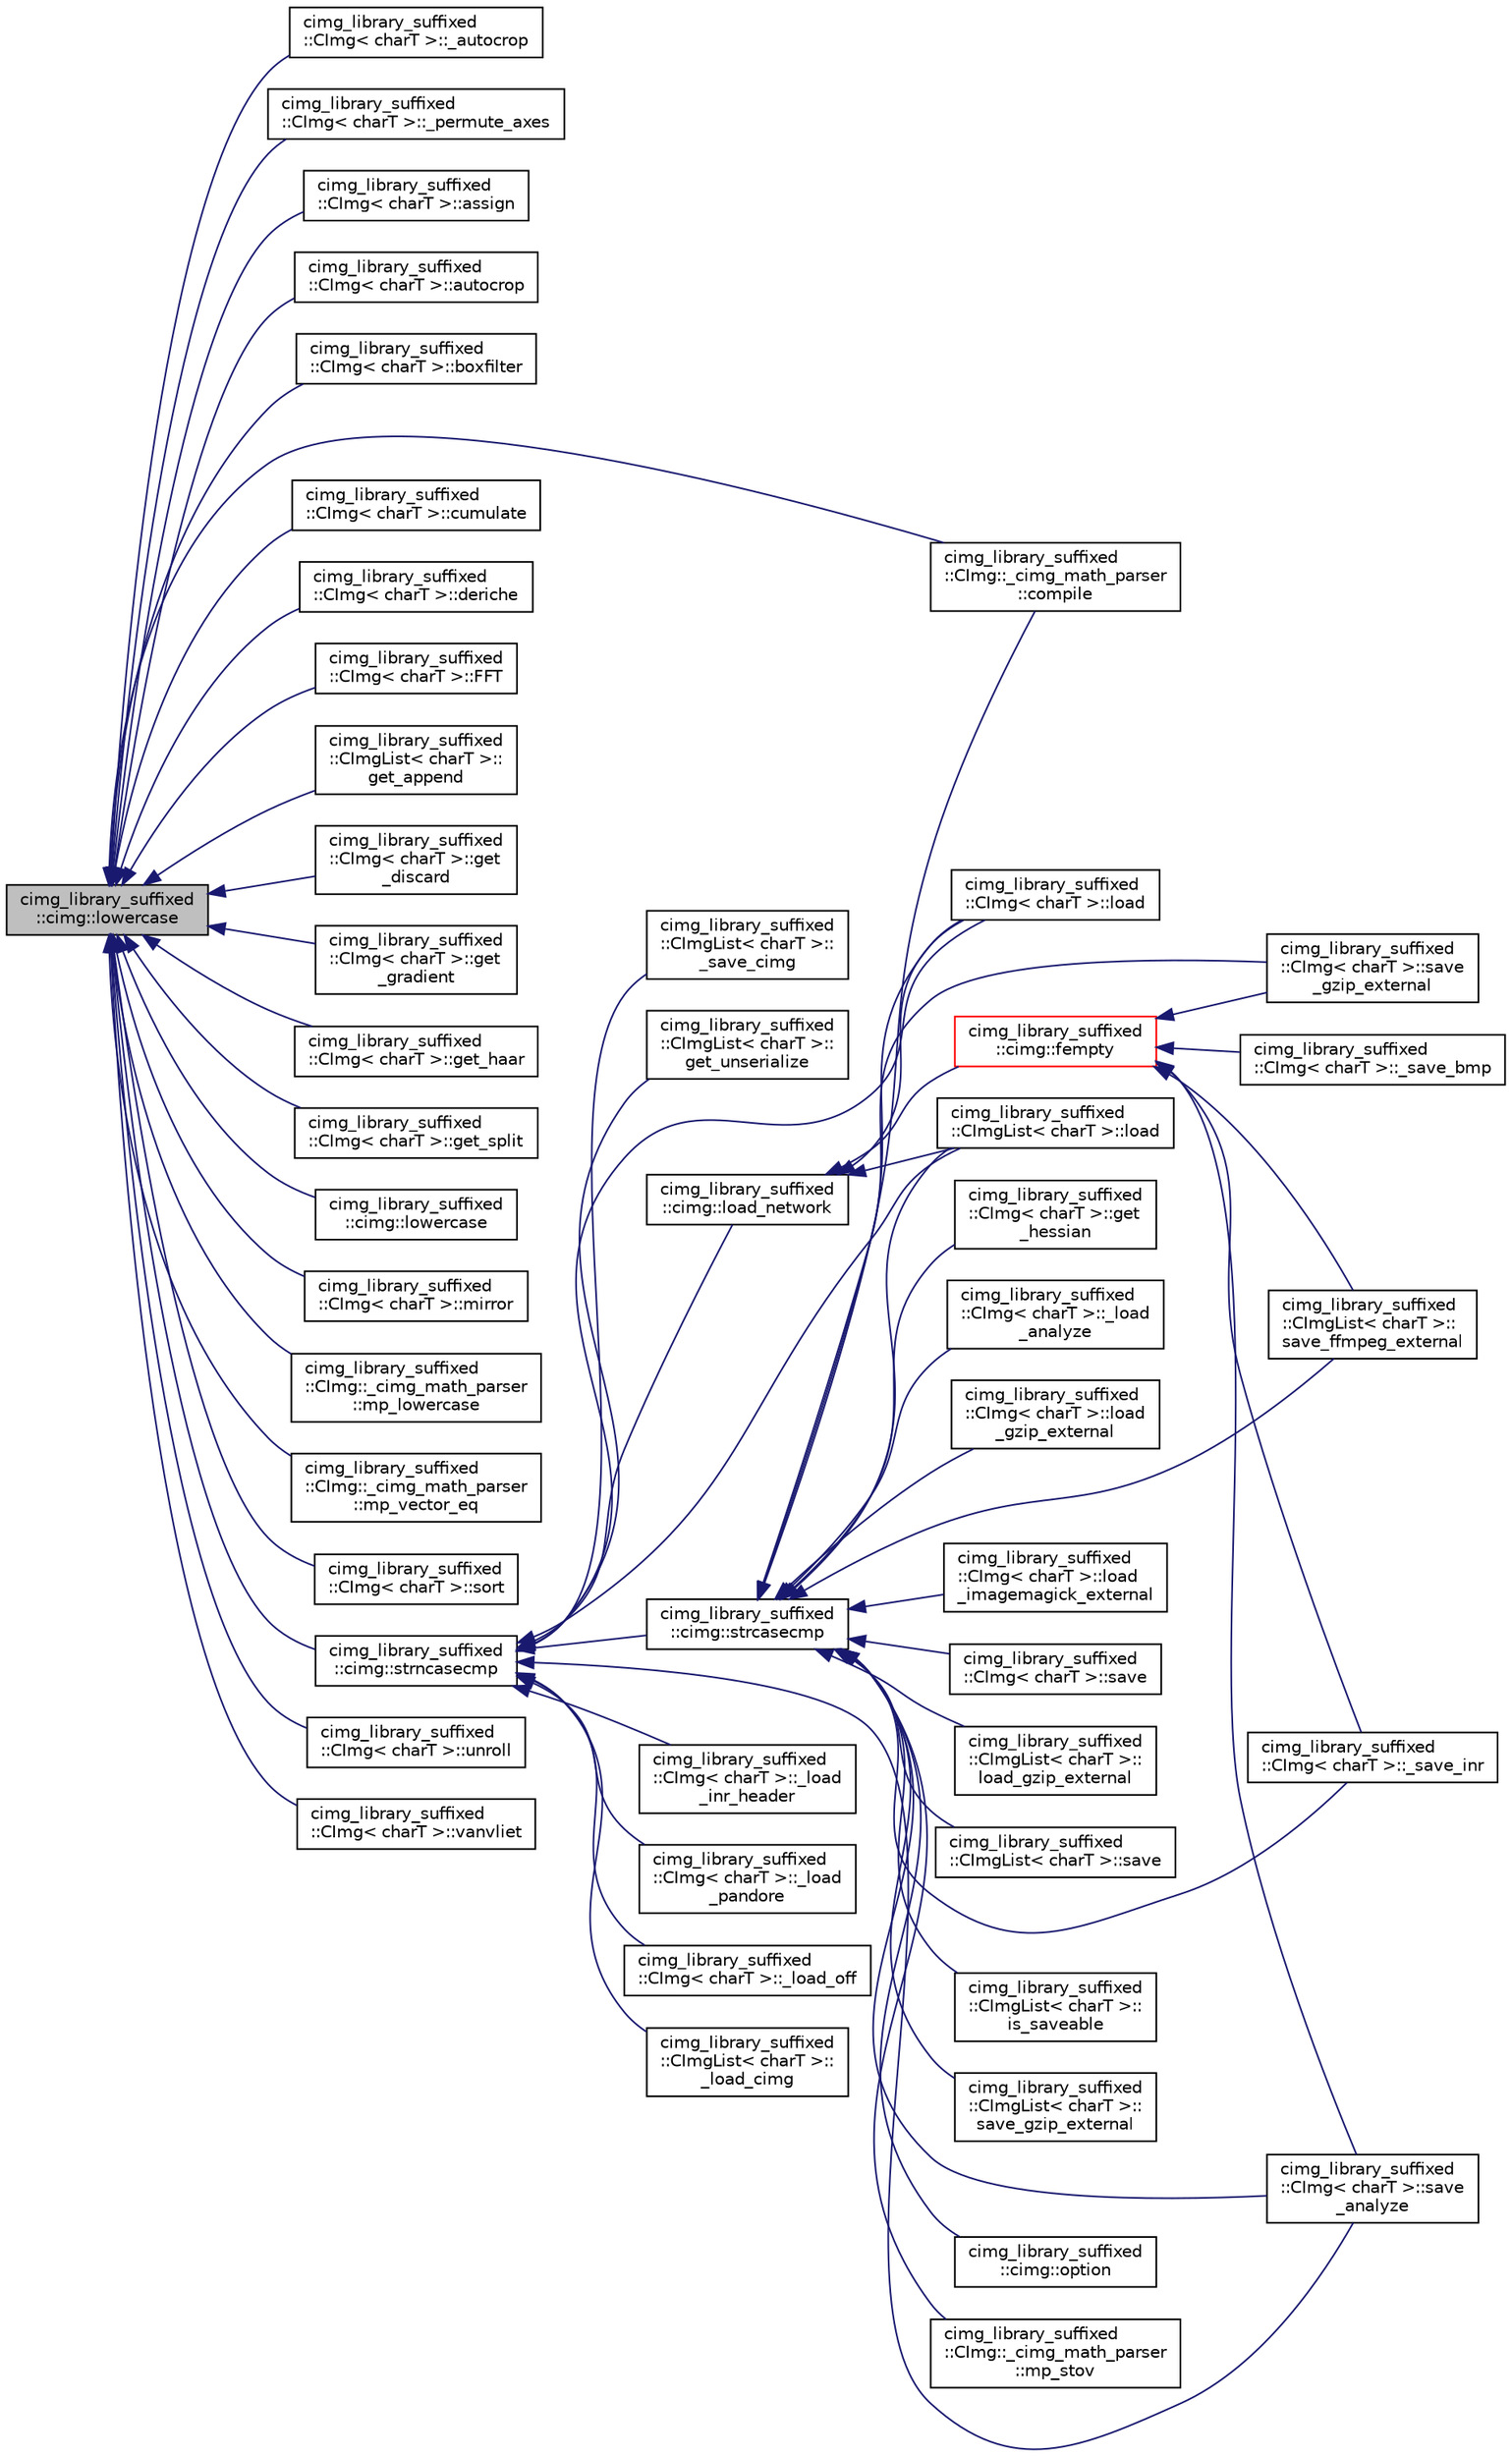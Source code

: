 digraph "cimg_library_suffixed::cimg::lowercase"
{
 // INTERACTIVE_SVG=YES
  edge [fontname="Helvetica",fontsize="10",labelfontname="Helvetica",labelfontsize="10"];
  node [fontname="Helvetica",fontsize="10",shape=record];
  rankdir="LR";
  Node2050 [label="cimg_library_suffixed\l::cimg::lowercase",height=0.2,width=0.4,color="black", fillcolor="grey75", style="filled", fontcolor="black"];
  Node2050 -> Node2051 [dir="back",color="midnightblue",fontsize="10",style="solid",fontname="Helvetica"];
  Node2051 [label="cimg_library_suffixed\l::CImg\< charT \>::_autocrop",height=0.2,width=0.4,color="black", fillcolor="white", style="filled",URL="$structcimg__library__suffixed_1_1_c_img.html#aae8939e2e5bc8659ce6f002d464fa2d9"];
  Node2050 -> Node2052 [dir="back",color="midnightblue",fontsize="10",style="solid",fontname="Helvetica"];
  Node2052 [label="cimg_library_suffixed\l::CImg\< charT \>::_permute_axes",height=0.2,width=0.4,color="black", fillcolor="white", style="filled",URL="$structcimg__library__suffixed_1_1_c_img.html#a1551edf0394cc90c537bc752de77d66f"];
  Node2050 -> Node2053 [dir="back",color="midnightblue",fontsize="10",style="solid",fontname="Helvetica"];
  Node2053 [label="cimg_library_suffixed\l::CImg\< charT \>::assign",height=0.2,width=0.4,color="black", fillcolor="white", style="filled",URL="$structcimg__library__suffixed_1_1_c_img.html#a7ddb81632332a6f0964de86f6f6bf886",tooltip="Construct image with dimensions borrowed from another image . "];
  Node2050 -> Node2054 [dir="back",color="midnightblue",fontsize="10",style="solid",fontname="Helvetica"];
  Node2054 [label="cimg_library_suffixed\l::CImg\< charT \>::autocrop",height=0.2,width=0.4,color="black", fillcolor="white", style="filled",URL="$structcimg__library__suffixed_1_1_c_img.html#aaf8720432f526c0e8860461f970c0e50",tooltip="Autocrop image region, regarding the specified background value. "];
  Node2050 -> Node2055 [dir="back",color="midnightblue",fontsize="10",style="solid",fontname="Helvetica"];
  Node2055 [label="cimg_library_suffixed\l::CImg\< charT \>::boxfilter",height=0.2,width=0.4,color="black", fillcolor="white", style="filled",URL="$structcimg__library__suffixed_1_1_c_img.html#ad6285cbf751b157bee0ab1701e6f180d"];
  Node2050 -> Node2056 [dir="back",color="midnightblue",fontsize="10",style="solid",fontname="Helvetica"];
  Node2056 [label="cimg_library_suffixed\l::CImg::_cimg_math_parser\l::compile",height=0.2,width=0.4,color="black", fillcolor="white", style="filled",URL="$structcimg__library__suffixed_1_1_c_img_1_1__cimg__math__parser.html#a318c44c5d1f4f0114355f37ace87a4ae"];
  Node2050 -> Node2057 [dir="back",color="midnightblue",fontsize="10",style="solid",fontname="Helvetica"];
  Node2057 [label="cimg_library_suffixed\l::CImg\< charT \>::cumulate",height=0.2,width=0.4,color="black", fillcolor="white", style="filled",URL="$structcimg__library__suffixed_1_1_c_img.html#a55a18bd0bcbaabae50ee76c83ec04452",tooltip="Cumulate image values, optionally along specified axis. "];
  Node2050 -> Node2058 [dir="back",color="midnightblue",fontsize="10",style="solid",fontname="Helvetica"];
  Node2058 [label="cimg_library_suffixed\l::CImg\< charT \>::deriche",height=0.2,width=0.4,color="black", fillcolor="white", style="filled",URL="$structcimg__library__suffixed_1_1_c_img.html#a1f9c44f6a4577ee414419394aa34d4ac",tooltip="Apply recursive Deriche filter. "];
  Node2050 -> Node2059 [dir="back",color="midnightblue",fontsize="10",style="solid",fontname="Helvetica"];
  Node2059 [label="cimg_library_suffixed\l::CImg\< charT \>::FFT",height=0.2,width=0.4,color="black", fillcolor="white", style="filled",URL="$structcimg__library__suffixed_1_1_c_img.html#abf1763dd0cf132f59147662022feb791",tooltip="Compute 1d Fast Fourier Transform, along a specified axis. "];
  Node2050 -> Node2060 [dir="back",color="midnightblue",fontsize="10",style="solid",fontname="Helvetica"];
  Node2060 [label="cimg_library_suffixed\l::CImgList\< charT \>::\lget_append",height=0.2,width=0.4,color="black", fillcolor="white", style="filled",URL="$structcimg__library__suffixed_1_1_c_img_list.html#a0742de5c028207997d91cd6599262ef9",tooltip="Return a single image which is the appending of all images of the current CImgList instance..."];
  Node2050 -> Node2061 [dir="back",color="midnightblue",fontsize="10",style="solid",fontname="Helvetica"];
  Node2061 [label="cimg_library_suffixed\l::CImg\< charT \>::get\l_discard",height=0.2,width=0.4,color="black", fillcolor="white", style="filled",URL="$structcimg__library__suffixed_1_1_c_img.html#a158d3e9bd97132548046647db70e0fc5"];
  Node2050 -> Node2062 [dir="back",color="midnightblue",fontsize="10",style="solid",fontname="Helvetica"];
  Node2062 [label="cimg_library_suffixed\l::CImg\< charT \>::get\l_gradient",height=0.2,width=0.4,color="black", fillcolor="white", style="filled",URL="$structcimg__library__suffixed_1_1_c_img.html#a0b91d1efa631f475b09ff573a0dd69a4",tooltip="Return image gradient. "];
  Node2050 -> Node2063 [dir="back",color="midnightblue",fontsize="10",style="solid",fontname="Helvetica"];
  Node2063 [label="cimg_library_suffixed\l::CImg\< charT \>::get_haar",height=0.2,width=0.4,color="black", fillcolor="white", style="filled",URL="$structcimg__library__suffixed_1_1_c_img.html#a35d89112cc5ff251f8b134209cd222f0",tooltip="Compute Haar multiscale wavelet transform . "];
  Node2050 -> Node2064 [dir="back",color="midnightblue",fontsize="10",style="solid",fontname="Helvetica"];
  Node2064 [label="cimg_library_suffixed\l::CImg\< charT \>::get_split",height=0.2,width=0.4,color="black", fillcolor="white", style="filled",URL="$structcimg__library__suffixed_1_1_c_img.html#acae5385f7b2692787b1c50fa1663e587",tooltip="Split image into a list along specified axis. "];
  Node2050 -> Node2065 [dir="back",color="midnightblue",fontsize="10",style="solid",fontname="Helvetica"];
  Node2065 [label="cimg_library_suffixed\l::cimg::lowercase",height=0.2,width=0.4,color="black", fillcolor="white", style="filled",URL="$namespacecimg__library__suffixed_1_1cimg.html#a633cb3df73dfa78f43ffa2679bd1ebb8",tooltip="Convert C-string to lower case. "];
  Node2050 -> Node2066 [dir="back",color="midnightblue",fontsize="10",style="solid",fontname="Helvetica"];
  Node2066 [label="cimg_library_suffixed\l::CImg\< charT \>::mirror",height=0.2,width=0.4,color="black", fillcolor="white", style="filled",URL="$structcimg__library__suffixed_1_1_c_img.html#aba098a4646f2ada631038ff5ee938df8",tooltip="Mirror image content along specified axis. "];
  Node2050 -> Node2067 [dir="back",color="midnightblue",fontsize="10",style="solid",fontname="Helvetica"];
  Node2067 [label="cimg_library_suffixed\l::CImg::_cimg_math_parser\l::mp_lowercase",height=0.2,width=0.4,color="black", fillcolor="white", style="filled",URL="$structcimg__library__suffixed_1_1_c_img_1_1__cimg__math__parser.html#a962cb11c61df3b22e3c5ec751299ca43"];
  Node2050 -> Node2068 [dir="back",color="midnightblue",fontsize="10",style="solid",fontname="Helvetica"];
  Node2068 [label="cimg_library_suffixed\l::CImg::_cimg_math_parser\l::mp_vector_eq",height=0.2,width=0.4,color="black", fillcolor="white", style="filled",URL="$structcimg__library__suffixed_1_1_c_img_1_1__cimg__math__parser.html#a78fc804b5ce054c49d0109fefce3cfea"];
  Node2050 -> Node2069 [dir="back",color="midnightblue",fontsize="10",style="solid",fontname="Helvetica"];
  Node2069 [label="cimg_library_suffixed\l::CImg\< charT \>::sort",height=0.2,width=0.4,color="black", fillcolor="white", style="filled",URL="$structcimg__library__suffixed_1_1_c_img.html#aa5a7f39985713471c4289a68040242a6",tooltip="Sort pixel values. "];
  Node2050 -> Node2070 [dir="back",color="midnightblue",fontsize="10",style="solid",fontname="Helvetica"];
  Node2070 [label="cimg_library_suffixed\l::cimg::strncasecmp",height=0.2,width=0.4,color="black", fillcolor="white", style="filled",URL="$namespacecimg__library__suffixed_1_1cimg.html#a1304046a29511fe0a015173e46607229",tooltip="Compare the first l characters of two C-strings, ignoring the case. "];
  Node2070 -> Node2071 [dir="back",color="midnightblue",fontsize="10",style="solid",fontname="Helvetica"];
  Node2071 [label="cimg_library_suffixed\l::cimg::strcasecmp",height=0.2,width=0.4,color="black", fillcolor="white", style="filled",URL="$namespacecimg__library__suffixed_1_1cimg.html#a1c34609cc6fef6f5fe5ffb2f69ad7989",tooltip="Compare two C-strings, ignoring the case. "];
  Node2071 -> Node2072 [dir="back",color="midnightblue",fontsize="10",style="solid",fontname="Helvetica"];
  Node2072 [label="cimg_library_suffixed\l::cimg::option",height=0.2,width=0.4,color="black", fillcolor="white", style="filled",URL="$namespacecimg__library__suffixed_1_1cimg.html#ad4c8d06ea82d8a2d6a618c0d678bca79"];
  Node2071 -> Node2056 [dir="back",color="midnightblue",fontsize="10",style="solid",fontname="Helvetica"];
  Node2071 -> Node2073 [dir="back",color="midnightblue",fontsize="10",style="solid",fontname="Helvetica"];
  Node2073 [label="cimg_library_suffixed\l::CImg::_cimg_math_parser\l::mp_stov",height=0.2,width=0.4,color="black", fillcolor="white", style="filled",URL="$structcimg__library__suffixed_1_1_c_img_1_1__cimg__math__parser.html#aee12d443bb77c1a9e08f712491bf90c5"];
  Node2071 -> Node2074 [dir="back",color="midnightblue",fontsize="10",style="solid",fontname="Helvetica"];
  Node2074 [label="cimg_library_suffixed\l::CImg\< charT \>::get\l_hessian",height=0.2,width=0.4,color="black", fillcolor="white", style="filled",URL="$structcimg__library__suffixed_1_1_c_img.html#a4eb2ceb90169f0658337de1f5156fda5",tooltip="Return image hessian. "];
  Node2071 -> Node2075 [dir="back",color="midnightblue",fontsize="10",style="solid",fontname="Helvetica"];
  Node2075 [label="cimg_library_suffixed\l::CImg\< charT \>::load",height=0.2,width=0.4,color="black", fillcolor="white", style="filled",URL="$structcimg__library__suffixed_1_1_c_img.html#ae8353b28bfbc5c4421c7adfbb98fe32f",tooltip="Load image from a file. "];
  Node2071 -> Node2076 [dir="back",color="midnightblue",fontsize="10",style="solid",fontname="Helvetica"];
  Node2076 [label="cimg_library_suffixed\l::CImg\< charT \>::_load\l_analyze",height=0.2,width=0.4,color="black", fillcolor="white", style="filled",URL="$structcimg__library__suffixed_1_1_c_img.html#a01444df91267a5b4cb8105ac5886f12f"];
  Node2071 -> Node2077 [dir="back",color="midnightblue",fontsize="10",style="solid",fontname="Helvetica"];
  Node2077 [label="cimg_library_suffixed\l::CImg\< charT \>::load\l_gzip_external",height=0.2,width=0.4,color="black", fillcolor="white", style="filled",URL="$structcimg__library__suffixed_1_1_c_img.html#a1f1ef95d7faa4c2c7a72d3d347f30dad",tooltip="Load gzipped image file, using external tool &#39;gunzip&#39;. "];
  Node2071 -> Node2078 [dir="back",color="midnightblue",fontsize="10",style="solid",fontname="Helvetica"];
  Node2078 [label="cimg_library_suffixed\l::CImg\< charT \>::load\l_imagemagick_external",height=0.2,width=0.4,color="black", fillcolor="white", style="filled",URL="$structcimg__library__suffixed_1_1_c_img.html#a8278afa0b313d0f3465ef91dabdac549",tooltip="Load image using ImageMagick&#39;s external tool &#39;convert&#39;. "];
  Node2071 -> Node2079 [dir="back",color="midnightblue",fontsize="10",style="solid",fontname="Helvetica"];
  Node2079 [label="cimg_library_suffixed\l::CImg\< charT \>::save",height=0.2,width=0.4,color="black", fillcolor="white", style="filled",URL="$structcimg__library__suffixed_1_1_c_img.html#adb165b37ac226a1c73a96cb1b5827d2e",tooltip="Save image as a file. "];
  Node2071 -> Node2080 [dir="back",color="midnightblue",fontsize="10",style="solid",fontname="Helvetica"];
  Node2080 [label="cimg_library_suffixed\l::CImg\< charT \>::save\l_analyze",height=0.2,width=0.4,color="black", fillcolor="white", style="filled",URL="$structcimg__library__suffixed_1_1_c_img.html#a09711118d3b31870942e99adbefffed1",tooltip="Save image as an ANALYZE7.5 or NIFTI file. "];
  Node2071 -> Node2081 [dir="back",color="midnightblue",fontsize="10",style="solid",fontname="Helvetica"];
  Node2081 [label="cimg_library_suffixed\l::CImg\< charT \>::_save_inr",height=0.2,width=0.4,color="black", fillcolor="white", style="filled",URL="$structcimg__library__suffixed_1_1_c_img.html#aa29c8a2179f282535660800f9b9192e0"];
  Node2071 -> Node2082 [dir="back",color="midnightblue",fontsize="10",style="solid",fontname="Helvetica"];
  Node2082 [label="cimg_library_suffixed\l::CImg\< charT \>::save\l_gzip_external",height=0.2,width=0.4,color="black", fillcolor="white", style="filled",URL="$structcimg__library__suffixed_1_1_c_img.html#a53983bb4f1ebe2a817b68029b8c04cb1",tooltip="Save image using gzip external binary. "];
  Node2071 -> Node2083 [dir="back",color="midnightblue",fontsize="10",style="solid",fontname="Helvetica"];
  Node2083 [label="cimg_library_suffixed\l::CImgList\< charT \>::load",height=0.2,width=0.4,color="black", fillcolor="white", style="filled",URL="$structcimg__library__suffixed_1_1_c_img_list.html#a63bd67d8dd2301933df7decb4612916e",tooltip="Load a list from a file. "];
  Node2071 -> Node2084 [dir="back",color="midnightblue",fontsize="10",style="solid",fontname="Helvetica"];
  Node2084 [label="cimg_library_suffixed\l::CImgList\< charT \>::\lload_gzip_external",height=0.2,width=0.4,color="black", fillcolor="white", style="filled",URL="$structcimg__library__suffixed_1_1_c_img_list.html#aae55e9a79bf2f7e08108dd200f63bf2c",tooltip="Load a gzipped list, using external tool &#39;gunzip&#39;. "];
  Node2071 -> Node2085 [dir="back",color="midnightblue",fontsize="10",style="solid",fontname="Helvetica"];
  Node2085 [label="cimg_library_suffixed\l::CImgList\< charT \>::save",height=0.2,width=0.4,color="black", fillcolor="white", style="filled",URL="$structcimg__library__suffixed_1_1_c_img_list.html#a7186fe44f8d6ce58583e3177ff802445",tooltip="Save list into a file. "];
  Node2071 -> Node2086 [dir="back",color="midnightblue",fontsize="10",style="solid",fontname="Helvetica"];
  Node2086 [label="cimg_library_suffixed\l::CImgList\< charT \>::\lis_saveable",height=0.2,width=0.4,color="black", fillcolor="white", style="filled",URL="$structcimg__library__suffixed_1_1_c_img_list.html#ae6a86adfeb4cdeb99f58565a6a49784b",tooltip="Tell if an image list can be saved as one single file. "];
  Node2071 -> Node2087 [dir="back",color="midnightblue",fontsize="10",style="solid",fontname="Helvetica"];
  Node2087 [label="cimg_library_suffixed\l::CImgList\< charT \>::\lsave_gzip_external",height=0.2,width=0.4,color="black", fillcolor="white", style="filled",URL="$structcimg__library__suffixed_1_1_c_img_list.html#aad5afe8b913e276dd281255dd787b4ba",tooltip="Save list as a gzipped file, using external tool &#39;gzip&#39;. "];
  Node2071 -> Node2088 [dir="back",color="midnightblue",fontsize="10",style="solid",fontname="Helvetica"];
  Node2088 [label="cimg_library_suffixed\l::CImgList\< charT \>::\lsave_ffmpeg_external",height=0.2,width=0.4,color="black", fillcolor="white", style="filled",URL="$structcimg__library__suffixed_1_1_c_img_list.html#af09a45345581747984f4df0607418f2c",tooltip="Save image sequence, using the external tool &#39;ffmpeg&#39;. "];
  Node2070 -> Node2075 [dir="back",color="midnightblue",fontsize="10",style="solid",fontname="Helvetica"];
  Node2070 -> Node2089 [dir="back",color="midnightblue",fontsize="10",style="solid",fontname="Helvetica"];
  Node2089 [label="cimg_library_suffixed\l::CImg\< charT \>::_load\l_inr_header",height=0.2,width=0.4,color="black", fillcolor="white", style="filled",URL="$structcimg__library__suffixed_1_1_c_img.html#a60090f7415827602d108eb2539536308"];
  Node2070 -> Node2090 [dir="back",color="midnightblue",fontsize="10",style="solid",fontname="Helvetica"];
  Node2090 [label="cimg_library_suffixed\l::CImg\< charT \>::_load\l_pandore",height=0.2,width=0.4,color="black", fillcolor="white", style="filled",URL="$structcimg__library__suffixed_1_1_c_img.html#abca75206a158250ae62f9f66e8da76c6"];
  Node2070 -> Node2091 [dir="back",color="midnightblue",fontsize="10",style="solid",fontname="Helvetica"];
  Node2091 [label="cimg_library_suffixed\l::CImg\< charT \>::_load_off",height=0.2,width=0.4,color="black", fillcolor="white", style="filled",URL="$structcimg__library__suffixed_1_1_c_img.html#a8f2efb14f687ccdb85c060757ca5a306"];
  Node2070 -> Node2080 [dir="back",color="midnightblue",fontsize="10",style="solid",fontname="Helvetica"];
  Node2070 -> Node2083 [dir="back",color="midnightblue",fontsize="10",style="solid",fontname="Helvetica"];
  Node2070 -> Node2092 [dir="back",color="midnightblue",fontsize="10",style="solid",fontname="Helvetica"];
  Node2092 [label="cimg_library_suffixed\l::CImgList\< charT \>::\l_load_cimg",height=0.2,width=0.4,color="black", fillcolor="white", style="filled",URL="$structcimg__library__suffixed_1_1_c_img_list.html#af1b7ce1621365a454d74bf0ab83253f3"];
  Node2070 -> Node2093 [dir="back",color="midnightblue",fontsize="10",style="solid",fontname="Helvetica"];
  Node2093 [label="cimg_library_suffixed\l::CImgList\< charT \>::\l_save_cimg",height=0.2,width=0.4,color="black", fillcolor="white", style="filled",URL="$structcimg__library__suffixed_1_1_c_img_list.html#adda819ef9e6b4584138999daed6b7048"];
  Node2070 -> Node2094 [dir="back",color="midnightblue",fontsize="10",style="solid",fontname="Helvetica"];
  Node2094 [label="cimg_library_suffixed\l::CImgList\< charT \>::\lget_unserialize",height=0.2,width=0.4,color="black", fillcolor="white", style="filled",URL="$structcimg__library__suffixed_1_1_c_img_list.html#ab2437a10d0bbe2f4d5e91a49dc5cd105",tooltip="Unserialize a CImg<unsigned char> serialized buffer into a CImgList<T> list. "];
  Node2070 -> Node2095 [dir="back",color="midnightblue",fontsize="10",style="solid",fontname="Helvetica"];
  Node2095 [label="cimg_library_suffixed\l::cimg::load_network",height=0.2,width=0.4,color="black", fillcolor="white", style="filled",URL="$namespacecimg__library__suffixed_1_1cimg.html#a90c05fe6fc049cba75f3a12807e97158",tooltip="Load file from network as a local temporary file. "];
  Node2095 -> Node2096 [dir="back",color="midnightblue",fontsize="10",style="solid",fontname="Helvetica"];
  Node2096 [label="cimg_library_suffixed\l::cimg::fempty",height=0.2,width=0.4,color="red", fillcolor="white", style="filled",URL="$namespacecimg__library__suffixed_1_1cimg.html#a0f3577978081461118330fc3ecd4b9db",tooltip="Create an empty file. "];
  Node2096 -> Node2097 [dir="back",color="midnightblue",fontsize="10",style="solid",fontname="Helvetica"];
  Node2097 [label="cimg_library_suffixed\l::CImg\< charT \>::_save_bmp",height=0.2,width=0.4,color="black", fillcolor="white", style="filled",URL="$structcimg__library__suffixed_1_1_c_img.html#ae9faefb948746c5d646fe5c80f28c4fc"];
  Node2096 -> Node2081 [dir="back",color="midnightblue",fontsize="10",style="solid",fontname="Helvetica"];
  Node2096 -> Node2080 [dir="back",color="midnightblue",fontsize="10",style="solid",fontname="Helvetica"];
  Node2096 -> Node2088 [dir="back",color="midnightblue",fontsize="10",style="solid",fontname="Helvetica"];
  Node2096 -> Node2082 [dir="back",color="midnightblue",fontsize="10",style="solid",fontname="Helvetica"];
  Node2095 -> Node2075 [dir="back",color="midnightblue",fontsize="10",style="solid",fontname="Helvetica"];
  Node2095 -> Node2083 [dir="back",color="midnightblue",fontsize="10",style="solid",fontname="Helvetica"];
  Node2050 -> Node2119 [dir="back",color="midnightblue",fontsize="10",style="solid",fontname="Helvetica"];
  Node2119 [label="cimg_library_suffixed\l::CImg\< charT \>::unroll",height=0.2,width=0.4,color="black", fillcolor="white", style="filled",URL="$structcimg__library__suffixed_1_1_c_img.html#a52bb3086dc1c8f280d4e20da95810263",tooltip="Unroll pixel values along specified axis. "];
  Node2050 -> Node2120 [dir="back",color="midnightblue",fontsize="10",style="solid",fontname="Helvetica"];
  Node2120 [label="cimg_library_suffixed\l::CImg\< charT \>::vanvliet",height=0.2,width=0.4,color="black", fillcolor="white", style="filled",URL="$structcimg__library__suffixed_1_1_c_img.html#ae524be8f794f23094910dac7de07a1e1",tooltip="Van Vliet recursive Gaussian filter. "];
}
